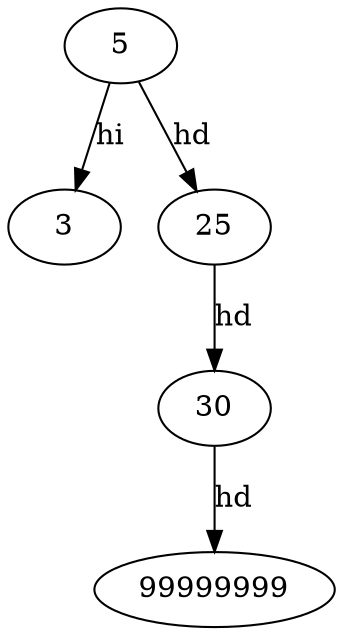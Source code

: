 digraph abb5
 {
5 -> 3 [label="hi"]
5 -> 25 [label="hd"]
25 -> 30 [label="hd"]
30 -> 99999999 [label="hd"]
}
